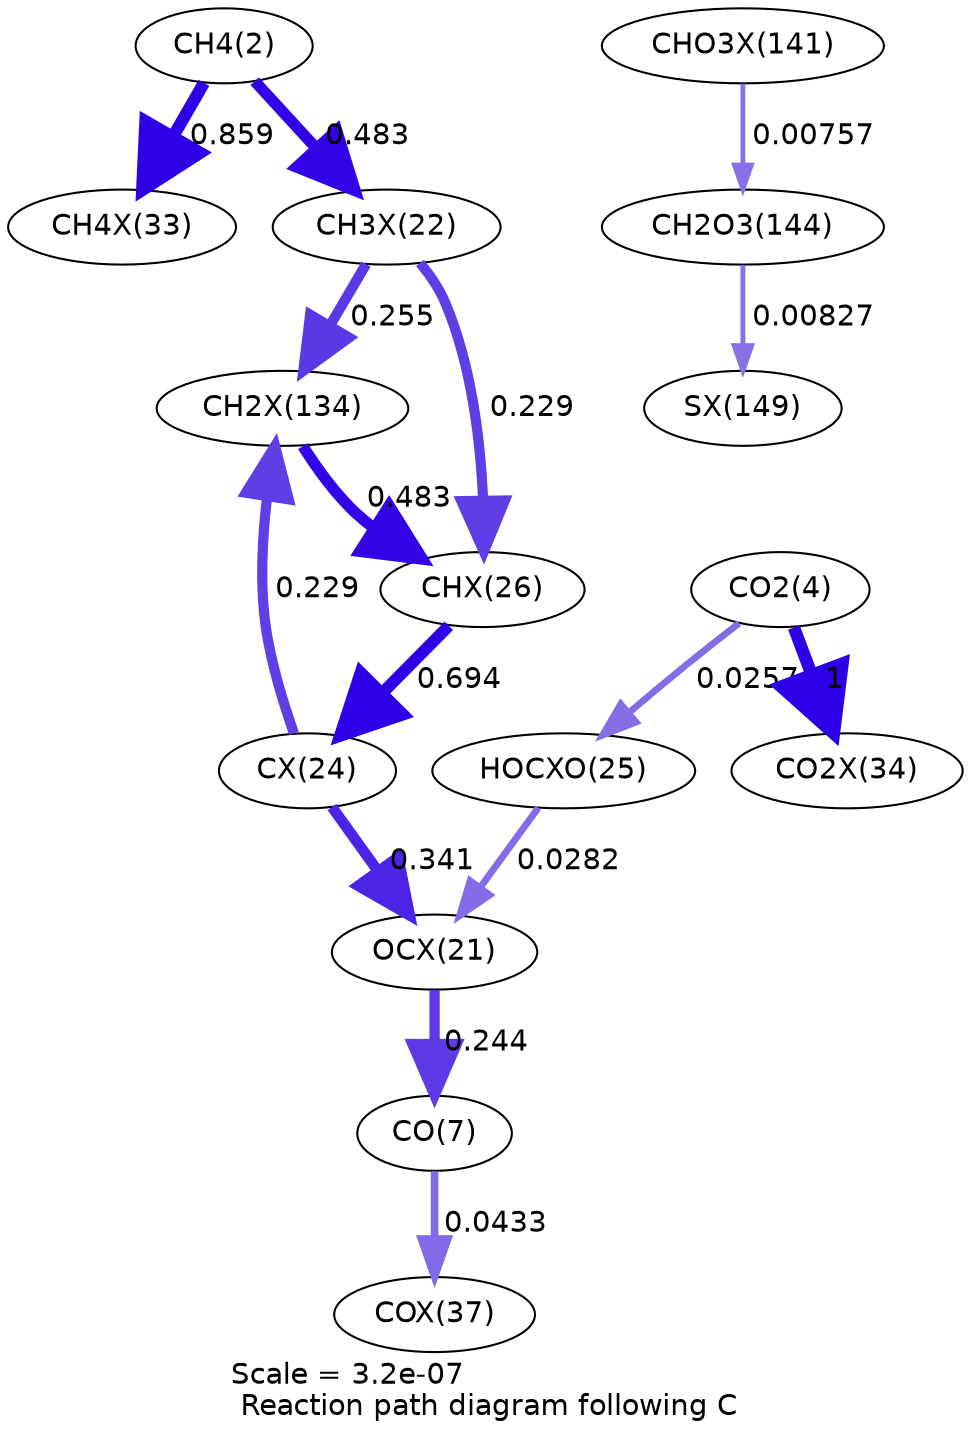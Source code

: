 digraph reaction_paths {
center=1;
s4 -> s32[fontname="Helvetica", penwidth=5.89, arrowsize=2.94, color="0.7, 1.36, 0.9"
, label=" 0.859"];
s4 -> s26[fontname="Helvetica", penwidth=5.45, arrowsize=2.73, color="0.7, 0.983, 0.9"
, label=" 0.483"];
s26 -> s38[fontname="Helvetica", penwidth=4.97, arrowsize=2.48, color="0.7, 0.755, 0.9"
, label=" 0.255"];
s26 -> s30[fontname="Helvetica", penwidth=4.89, arrowsize=2.44, color="0.7, 0.729, 0.9"
, label=" 0.229"];
s38 -> s30[fontname="Helvetica", penwidth=5.45, arrowsize=2.73, color="0.7, 0.983, 0.9"
, label=" 0.483"];
s28 -> s38[fontname="Helvetica", penwidth=4.89, arrowsize=2.44, color="0.7, 0.729, 0.9"
, label=" 0.229"];
s30 -> s28[fontname="Helvetica", penwidth=5.72, arrowsize=2.86, color="0.7, 1.19, 0.9"
, label=" 0.694"];
s28 -> s25[fontname="Helvetica", penwidth=5.19, arrowsize=2.59, color="0.7, 0.841, 0.9"
, label=" 0.341"];
s25 -> s9[fontname="Helvetica", penwidth=4.94, arrowsize=2.47, color="0.7, 0.744, 0.9"
, label=" 0.244"];
s9 -> s36[fontname="Helvetica", penwidth=3.63, arrowsize=1.81, color="0.7, 0.543, 0.9"
, label=" 0.0433"];
s29 -> s25[fontname="Helvetica", penwidth=3.3, arrowsize=1.65, color="0.7, 0.528, 0.9"
, label=" 0.0282"];
s6 -> s29[fontname="Helvetica", penwidth=3.24, arrowsize=1.62, color="0.7, 0.526, 0.9"
, label=" 0.0257"];
s6 -> s33[fontname="Helvetica", penwidth=6, arrowsize=3, color="0.7, 1.5, 0.9"
, label=" 1"];
s21 -> s40[fontname="Helvetica", penwidth=2.38, arrowsize=1.19, color="0.7, 0.508, 0.9"
, label=" 0.00827"];
s39 -> s21[fontname="Helvetica", penwidth=2.31, arrowsize=1.16, color="0.7, 0.508, 0.9"
, label=" 0.00757"];
s4 [ fontname="Helvetica", label="CH4(2)"];
s6 [ fontname="Helvetica", label="CO2(4)"];
s9 [ fontname="Helvetica", label="CO(7)"];
s21 [ fontname="Helvetica", label="CH2O3(144)"];
s25 [ fontname="Helvetica", label="OCX(21)"];
s26 [ fontname="Helvetica", label="CH3X(22)"];
s28 [ fontname="Helvetica", label="CX(24)"];
s29 [ fontname="Helvetica", label="HOCXO(25)"];
s30 [ fontname="Helvetica", label="CHX(26)"];
s32 [ fontname="Helvetica", label="CH4X(33)"];
s33 [ fontname="Helvetica", label="CO2X(34)"];
s36 [ fontname="Helvetica", label="COX(37)"];
s38 [ fontname="Helvetica", label="CH2X(134)"];
s39 [ fontname="Helvetica", label="CHO3X(141)"];
s40 [ fontname="Helvetica", label="SX(149)"];
 label = "Scale = 3.2e-07\l Reaction path diagram following C";
 fontname = "Helvetica";
}
